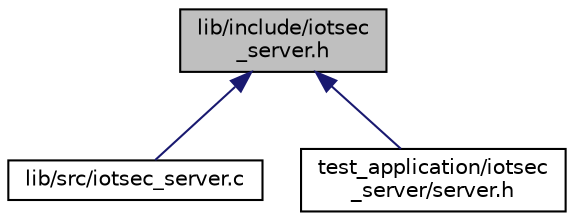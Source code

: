 digraph "lib/include/iotsec_server.h"
{
 // LATEX_PDF_SIZE
  edge [fontname="Helvetica",fontsize="10",labelfontname="Helvetica",labelfontsize="10"];
  node [fontname="Helvetica",fontsize="10",shape=record];
  Node1 [label="lib/include/iotsec\l_server.h",height=0.2,width=0.4,color="black", fillcolor="grey75", style="filled", fontcolor="black",tooltip="Include file for the IOTsec server library."];
  Node1 -> Node2 [dir="back",color="midnightblue",fontsize="10",style="solid",fontname="Helvetica"];
  Node2 [label="lib/src/iotsec_server.c",height=0.2,width=0.4,color="black", fillcolor="white", style="filled",URL="$iotsec__server_8c.html",tooltip="Source file for the IOTsec server library."];
  Node1 -> Node3 [dir="back",color="midnightblue",fontsize="10",style="solid",fontname="Helvetica"];
  Node3 [label="test_application/iotsec\l_server/server.h",height=0.2,width=0.4,color="black", fillcolor="white", style="filled",URL="$server_8h_source.html",tooltip=" "];
}
